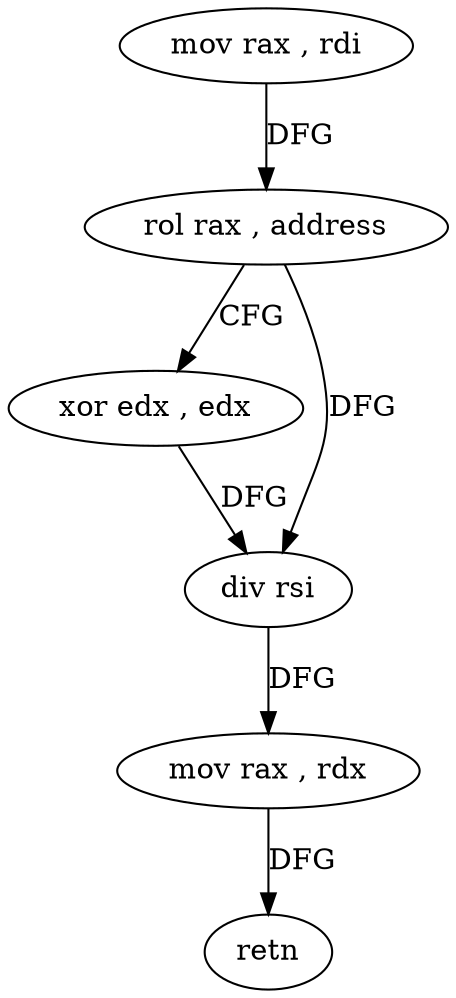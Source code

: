 digraph "func" {
"4277328" [label = "mov rax , rdi" ]
"4277331" [label = "rol rax , address" ]
"4277335" [label = "xor edx , edx" ]
"4277337" [label = "div rsi" ]
"4277340" [label = "mov rax , rdx" ]
"4277343" [label = "retn" ]
"4277328" -> "4277331" [ label = "DFG" ]
"4277331" -> "4277335" [ label = "CFG" ]
"4277331" -> "4277337" [ label = "DFG" ]
"4277335" -> "4277337" [ label = "DFG" ]
"4277337" -> "4277340" [ label = "DFG" ]
"4277340" -> "4277343" [ label = "DFG" ]
}
